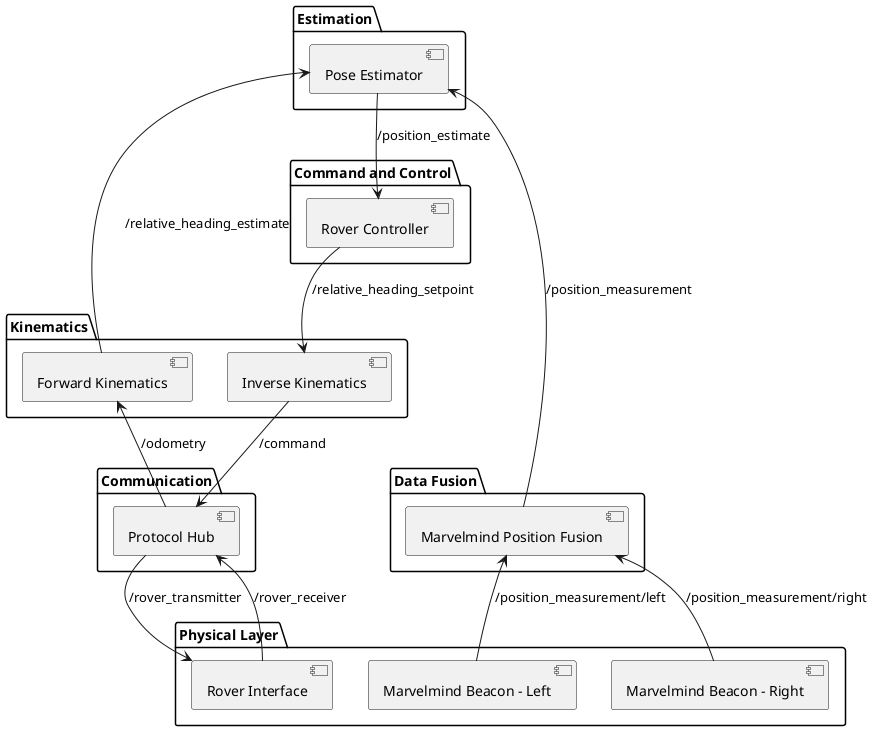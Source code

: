 @startuml

package "Kinematics" {
  [Inverse Kinematics]
  [Forward Kinematics]
}

package "Communication" {
  [Protocol Hub]
}

package "Data Fusion" {
  [Marvelmind Position Fusion]
}

package "Estimation" {
  [Pose Estimator]
}

package "Command and Control" {
  [Rover Controller]
}

package "Physical Layer" {
  [Rover Interface]
  [Marvelmind Beacon - Left]
  [Marvelmind Beacon - Right]
}

[Marvelmind Beacon - Left] -up-> [Marvelmind Position Fusion] : /position_measurement/left
[Marvelmind Beacon - Right] -up-> [Marvelmind Position Fusion] : /position_measurement/right

[Marvelmind Position Fusion] -up-> [Pose Estimator] : /position_measurement

[Pose Estimator] -down-> [Rover Controller] : /position_estimate

[Rover Controller] -down-> [Inverse Kinematics] : /relative_heading_setpoint

[Inverse Kinematics] -down-> [Protocol Hub] : /command

[Protocol Hub] -down-> [Rover Interface] : /rover_transmitter

[Protocol Hub] <-down- [Rover Interface] : /rover_receiver

[Protocol Hub] -up-> [Forward Kinematics] : /odometry

[Forward Kinematics] -up-> [Pose Estimator] : /relative_heading_estimate


@enduml